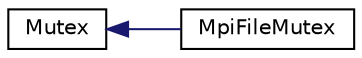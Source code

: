 digraph "Graphical Class Hierarchy"
{
  edge [fontname="Helvetica",fontsize="10",labelfontname="Helvetica",labelfontsize="10"];
  node [fontname="Helvetica",fontsize="10",shape=record];
  rankdir="LR";
  Node0 [label="Mutex",height=0.2,width=0.4,color="black", fillcolor="white", style="filled",URL="$classMutex.html"];
  Node0 -> Node1 [dir="back",color="midnightblue",fontsize="10",style="solid",fontname="Helvetica"];
  Node1 [label="MpiFileMutex",height=0.2,width=0.4,color="black", fillcolor="white", style="filled",URL="$classMpiFileMutex.html"];
}
